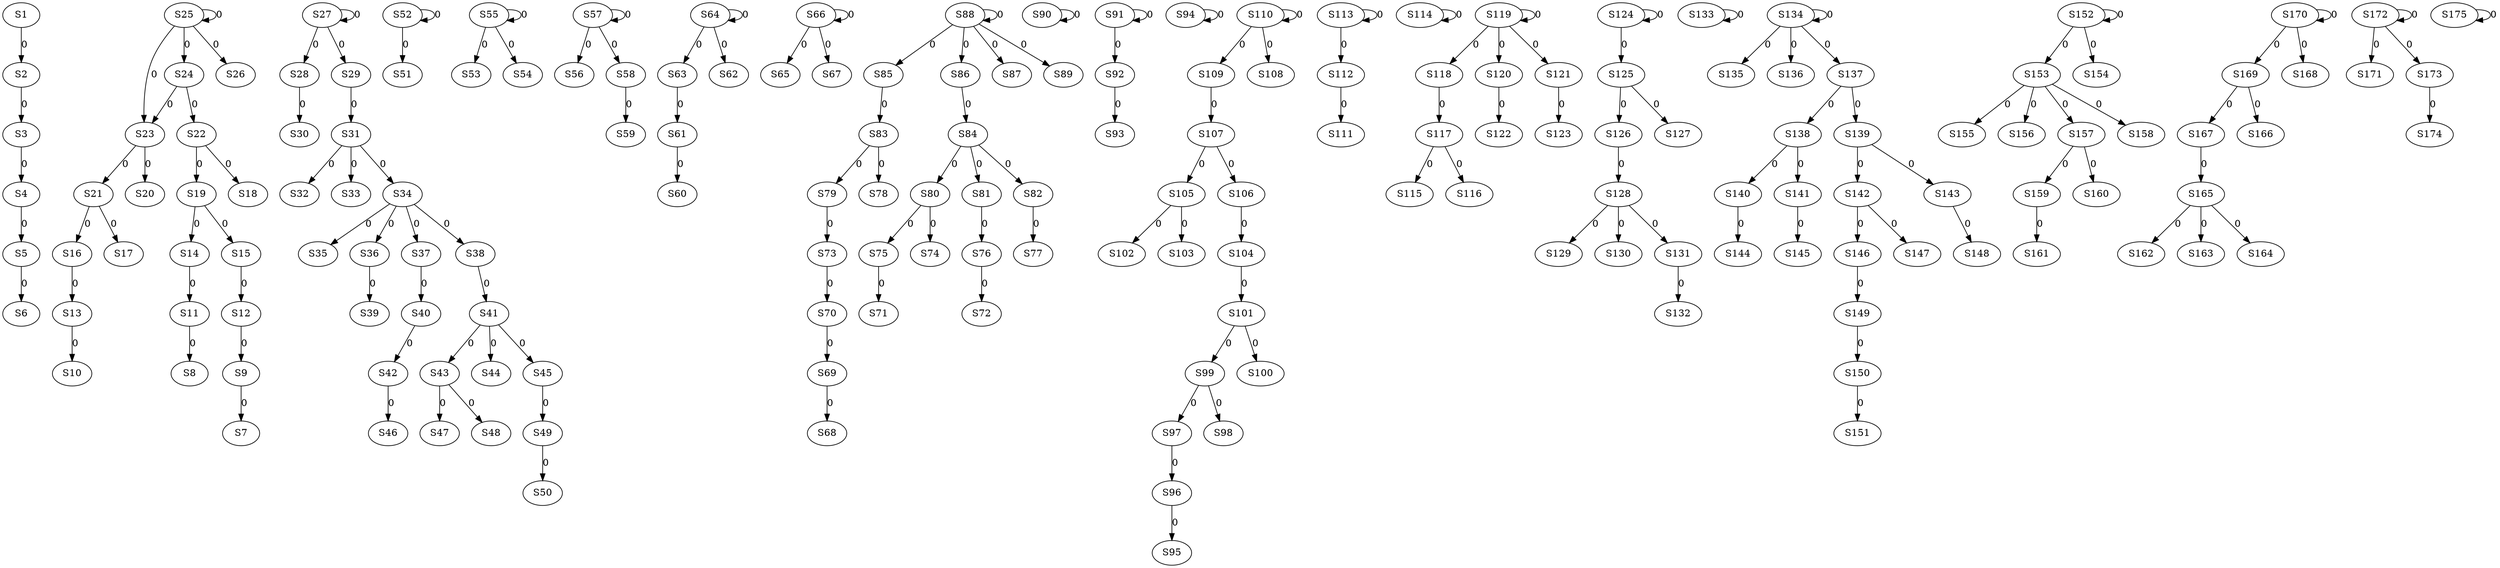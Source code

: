 strict digraph {
	S1 -> S2 [ label = 0 ];
	S2 -> S3 [ label = 0 ];
	S3 -> S4 [ label = 0 ];
	S4 -> S5 [ label = 0 ];
	S5 -> S6 [ label = 0 ];
	S9 -> S7 [ label = 0 ];
	S11 -> S8 [ label = 0 ];
	S12 -> S9 [ label = 0 ];
	S13 -> S10 [ label = 0 ];
	S14 -> S11 [ label = 0 ];
	S15 -> S12 [ label = 0 ];
	S16 -> S13 [ label = 0 ];
	S19 -> S14 [ label = 0 ];
	S19 -> S15 [ label = 0 ];
	S21 -> S16 [ label = 0 ];
	S21 -> S17 [ label = 0 ];
	S22 -> S18 [ label = 0 ];
	S22 -> S19 [ label = 0 ];
	S23 -> S20 [ label = 0 ];
	S23 -> S21 [ label = 0 ];
	S24 -> S22 [ label = 0 ];
	S24 -> S23 [ label = 0 ];
	S25 -> S24 [ label = 0 ];
	S25 -> S25 [ label = 0 ];
	S25 -> S26 [ label = 0 ];
	S27 -> S27 [ label = 0 ];
	S27 -> S28 [ label = 0 ];
	S27 -> S29 [ label = 0 ];
	S28 -> S30 [ label = 0 ];
	S29 -> S31 [ label = 0 ];
	S31 -> S32 [ label = 0 ];
	S31 -> S33 [ label = 0 ];
	S31 -> S34 [ label = 0 ];
	S34 -> S35 [ label = 0 ];
	S34 -> S36 [ label = 0 ];
	S34 -> S37 [ label = 0 ];
	S34 -> S38 [ label = 0 ];
	S36 -> S39 [ label = 0 ];
	S37 -> S40 [ label = 0 ];
	S38 -> S41 [ label = 0 ];
	S40 -> S42 [ label = 0 ];
	S41 -> S43 [ label = 0 ];
	S41 -> S44 [ label = 0 ];
	S41 -> S45 [ label = 0 ];
	S42 -> S46 [ label = 0 ];
	S43 -> S47 [ label = 0 ];
	S43 -> S48 [ label = 0 ];
	S45 -> S49 [ label = 0 ];
	S49 -> S50 [ label = 0 ];
	S52 -> S51 [ label = 0 ];
	S52 -> S52 [ label = 0 ];
	S55 -> S53 [ label = 0 ];
	S55 -> S54 [ label = 0 ];
	S55 -> S55 [ label = 0 ];
	S57 -> S56 [ label = 0 ];
	S57 -> S57 [ label = 0 ];
	S57 -> S58 [ label = 0 ];
	S58 -> S59 [ label = 0 ];
	S61 -> S60 [ label = 0 ];
	S63 -> S61 [ label = 0 ];
	S64 -> S62 [ label = 0 ];
	S64 -> S63 [ label = 0 ];
	S64 -> S64 [ label = 0 ];
	S66 -> S65 [ label = 0 ];
	S66 -> S66 [ label = 0 ];
	S66 -> S67 [ label = 0 ];
	S69 -> S68 [ label = 0 ];
	S70 -> S69 [ label = 0 ];
	S73 -> S70 [ label = 0 ];
	S75 -> S71 [ label = 0 ];
	S76 -> S72 [ label = 0 ];
	S79 -> S73 [ label = 0 ];
	S80 -> S74 [ label = 0 ];
	S80 -> S75 [ label = 0 ];
	S81 -> S76 [ label = 0 ];
	S82 -> S77 [ label = 0 ];
	S83 -> S78 [ label = 0 ];
	S83 -> S79 [ label = 0 ];
	S84 -> S80 [ label = 0 ];
	S84 -> S81 [ label = 0 ];
	S84 -> S82 [ label = 0 ];
	S85 -> S83 [ label = 0 ];
	S86 -> S84 [ label = 0 ];
	S88 -> S85 [ label = 0 ];
	S88 -> S86 [ label = 0 ];
	S88 -> S87 [ label = 0 ];
	S88 -> S88 [ label = 0 ];
	S88 -> S89 [ label = 0 ];
	S90 -> S90 [ label = 0 ];
	S91 -> S91 [ label = 0 ];
	S91 -> S92 [ label = 0 ];
	S92 -> S93 [ label = 0 ];
	S94 -> S94 [ label = 0 ];
	S96 -> S95 [ label = 0 ];
	S97 -> S96 [ label = 0 ];
	S99 -> S97 [ label = 0 ];
	S99 -> S98 [ label = 0 ];
	S101 -> S99 [ label = 0 ];
	S101 -> S100 [ label = 0 ];
	S104 -> S101 [ label = 0 ];
	S105 -> S102 [ label = 0 ];
	S105 -> S103 [ label = 0 ];
	S106 -> S104 [ label = 0 ];
	S107 -> S105 [ label = 0 ];
	S107 -> S106 [ label = 0 ];
	S109 -> S107 [ label = 0 ];
	S110 -> S108 [ label = 0 ];
	S110 -> S109 [ label = 0 ];
	S110 -> S110 [ label = 0 ];
	S112 -> S111 [ label = 0 ];
	S113 -> S112 [ label = 0 ];
	S113 -> S113 [ label = 0 ];
	S114 -> S114 [ label = 0 ];
	S117 -> S115 [ label = 0 ];
	S117 -> S116 [ label = 0 ];
	S118 -> S117 [ label = 0 ];
	S119 -> S118 [ label = 0 ];
	S119 -> S119 [ label = 0 ];
	S119 -> S120 [ label = 0 ];
	S119 -> S121 [ label = 0 ];
	S120 -> S122 [ label = 0 ];
	S121 -> S123 [ label = 0 ];
	S124 -> S124 [ label = 0 ];
	S124 -> S125 [ label = 0 ];
	S125 -> S126 [ label = 0 ];
	S125 -> S127 [ label = 0 ];
	S126 -> S128 [ label = 0 ];
	S128 -> S129 [ label = 0 ];
	S128 -> S130 [ label = 0 ];
	S128 -> S131 [ label = 0 ];
	S131 -> S132 [ label = 0 ];
	S133 -> S133 [ label = 0 ];
	S134 -> S134 [ label = 0 ];
	S134 -> S135 [ label = 0 ];
	S134 -> S136 [ label = 0 ];
	S134 -> S137 [ label = 0 ];
	S137 -> S138 [ label = 0 ];
	S137 -> S139 [ label = 0 ];
	S138 -> S140 [ label = 0 ];
	S138 -> S141 [ label = 0 ];
	S139 -> S142 [ label = 0 ];
	S139 -> S143 [ label = 0 ];
	S140 -> S144 [ label = 0 ];
	S141 -> S145 [ label = 0 ];
	S142 -> S146 [ label = 0 ];
	S142 -> S147 [ label = 0 ];
	S143 -> S148 [ label = 0 ];
	S146 -> S149 [ label = 0 ];
	S149 -> S150 [ label = 0 ];
	S150 -> S151 [ label = 0 ];
	S152 -> S152 [ label = 0 ];
	S152 -> S153 [ label = 0 ];
	S152 -> S154 [ label = 0 ];
	S153 -> S155 [ label = 0 ];
	S153 -> S156 [ label = 0 ];
	S153 -> S157 [ label = 0 ];
	S153 -> S158 [ label = 0 ];
	S157 -> S159 [ label = 0 ];
	S157 -> S160 [ label = 0 ];
	S159 -> S161 [ label = 0 ];
	S165 -> S162 [ label = 0 ];
	S165 -> S163 [ label = 0 ];
	S165 -> S164 [ label = 0 ];
	S167 -> S165 [ label = 0 ];
	S169 -> S166 [ label = 0 ];
	S169 -> S167 [ label = 0 ];
	S170 -> S168 [ label = 0 ];
	S170 -> S169 [ label = 0 ];
	S170 -> S170 [ label = 0 ];
	S172 -> S171 [ label = 0 ];
	S172 -> S172 [ label = 0 ];
	S172 -> S173 [ label = 0 ];
	S173 -> S174 [ label = 0 ];
	S175 -> S175 [ label = 0 ];
	S25 -> S23 [ label = 0 ];
}